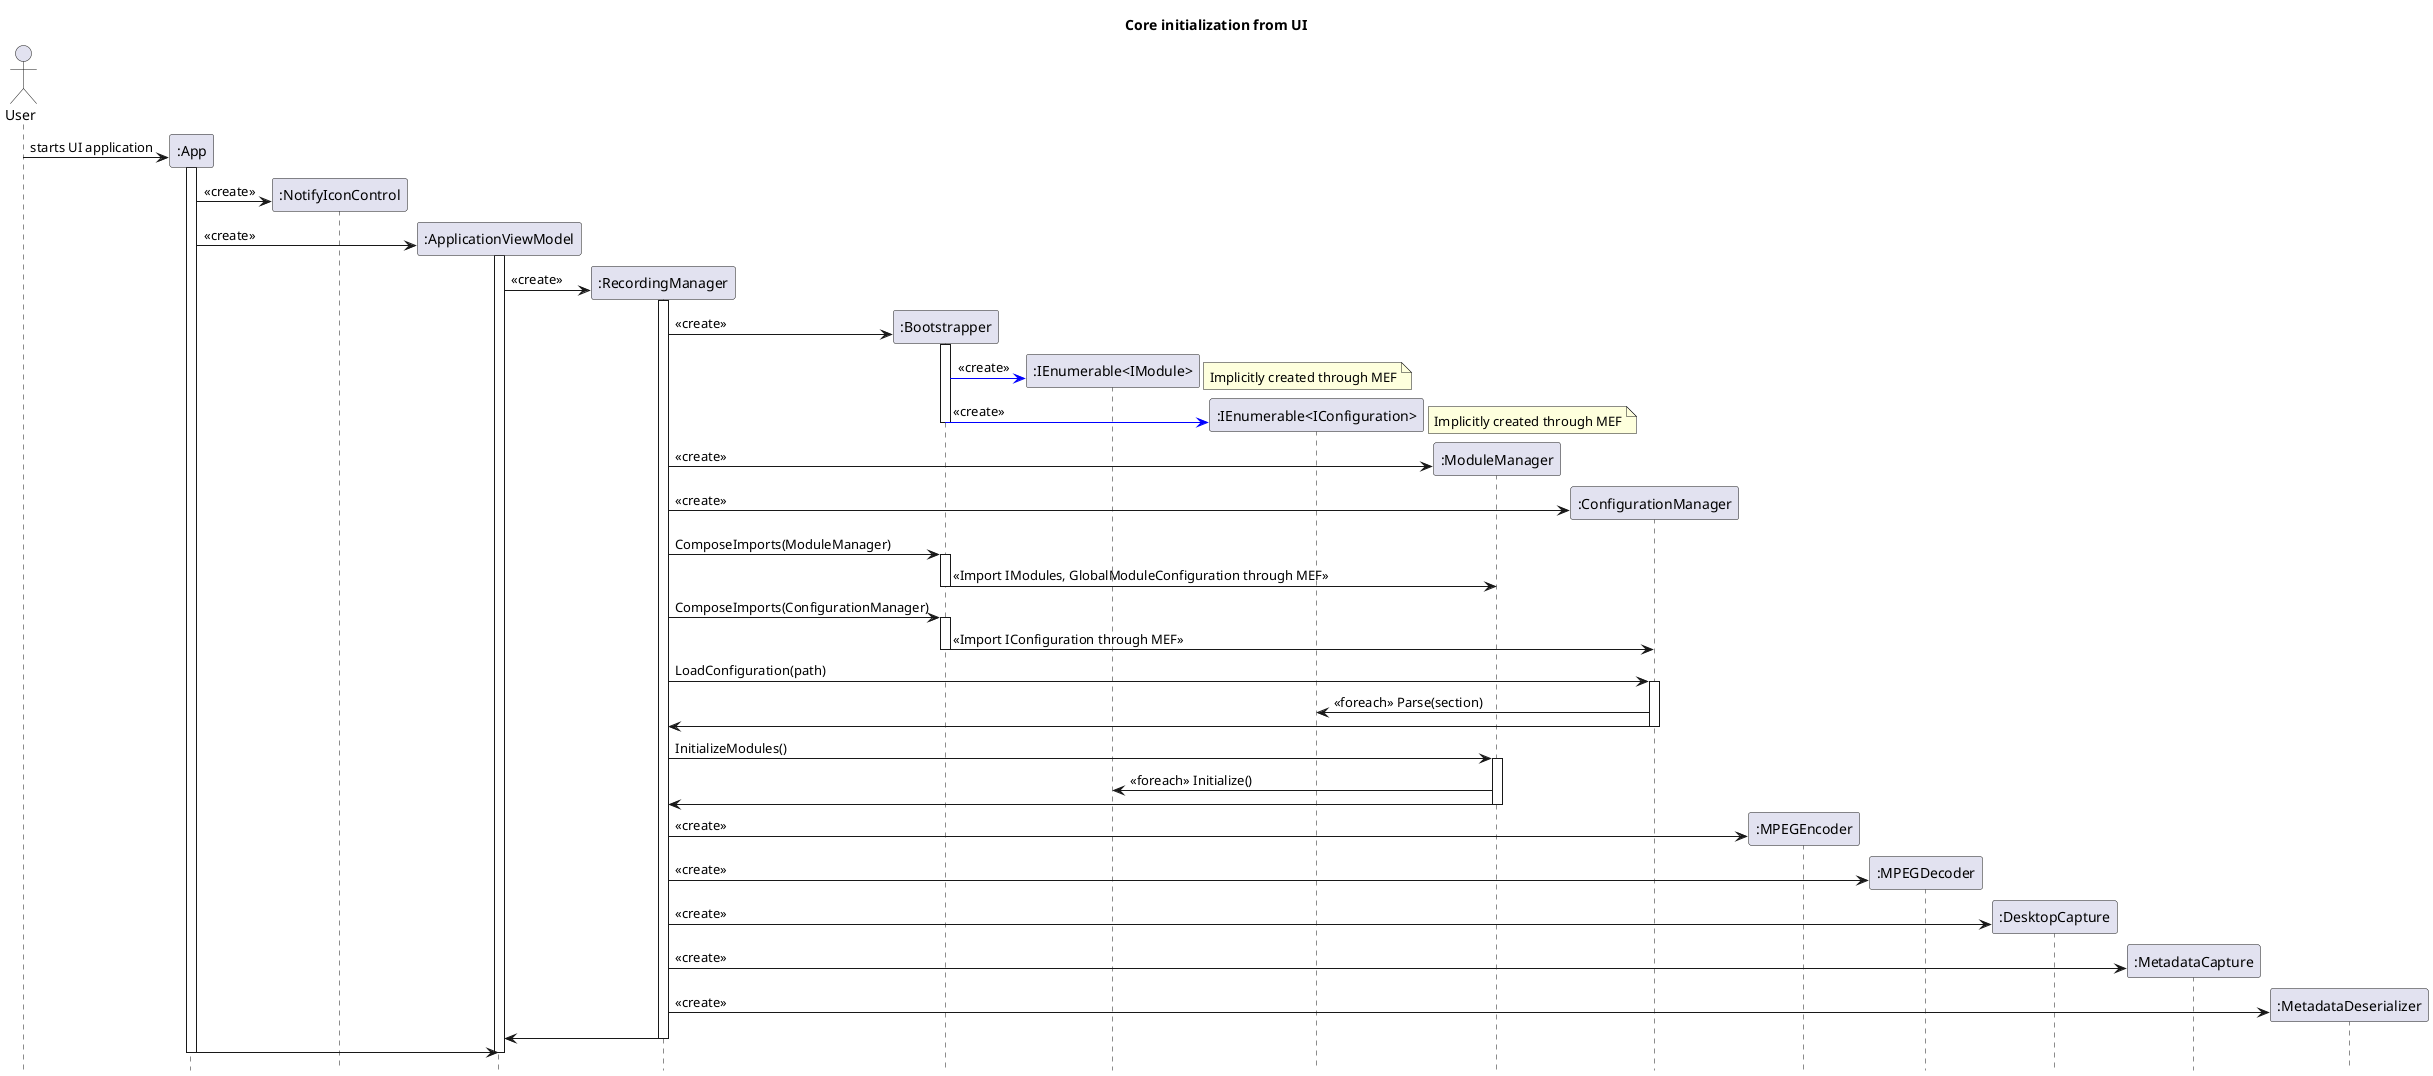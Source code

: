 @startuml
'skinparam monochrome true
hide footbox
title Core initialization from UI
actor User
create ":App" as UIApp
User -> UIApp : starts UI application
activate UIApp
create ":NotifyIconControl" as TrayIcon
UIApp -> TrayIcon : <<create>>
create ":ApplicationViewModel" as ApplicationViewModel
UIApp -> ApplicationViewModel : <<create>>
activate ApplicationViewModel
create ":RecordingManager" as RecordingManager
ApplicationViewModel -> RecordingManager : <<create>>
activate RecordingManager
create ":Bootstrapper" as Bootstrapper
RecordingManager -> Bootstrapper : <<create>>
activate Bootstrapper
create ":IEnumerable<IModule>" as IModulesImport
Bootstrapper [#blue]-> IModulesImport : <<create>>
note right
Implicitly created through MEF
end note
create ":IEnumerable<IConfiguration>" as IConfigurationsImport
Bootstrapper [#blue]-> IConfigurationsImport : <<create>>
note right
Implicitly created through MEF
end note
deactivate Bootstrapper
create ":ModuleManager" as ModuleManager
RecordingManager -> ModuleManager : <<create>>
create ":ConfigurationManager" as ConfigurationManager
RecordingManager -> ConfigurationManager : <<create>>

RecordingManager -> Bootstrapper : ComposeImports(ModuleManager)
activate Bootstrapper
Bootstrapper -> ModuleManager : <<Import IModules, GlobalModuleConfiguration through MEF>>
deactivate Bootstrapper
RecordingManager -> Bootstrapper : ComposeImports(ConfigurationManager)
activate Bootstrapper
Bootstrapper -> ConfigurationManager : <<Import IConfiguration through MEF>>
deactivate Bootstrapper

RecordingManager -> ConfigurationManager : LoadConfiguration(path)
activate ConfigurationManager
ConfigurationManager -> IConfigurationsImport : <<foreach>> Parse(section)
RecordingManager <- ConfigurationManager
deactivate ConfigurationManager

RecordingManager -> ModuleManager : InitializeModules()
activate ModuleManager
ModuleManager -> IModulesImport : <<foreach>> Initialize()
RecordingManager <- ModuleManager
deactivate ModuleManager

create ":MPEGEncoder" as MPEGEncoder
RecordingManager -> MPEGEncoder : <<create>>
create ":MPEGDecoder" as MPEGDecoder
RecordingManager -> MPEGDecoder : <<create>>
create ":DesktopCapture" as DesktopCapture
RecordingManager -> DesktopCapture : <<create>>
create ":MetadataCapture" as MetadataCapture
RecordingManager -> MetadataCapture : <<create>>
create ":MetadataDeserializer" as MetadataDeserializer
RecordingManager -> MetadataDeserializer : <<create>>
ApplicationViewModel <- RecordingManager
deactivate RecordingManager
ApplicationViewModel <- UIApp
deactivate ApplicationViewModel
deactivate UIApp
@enduml
